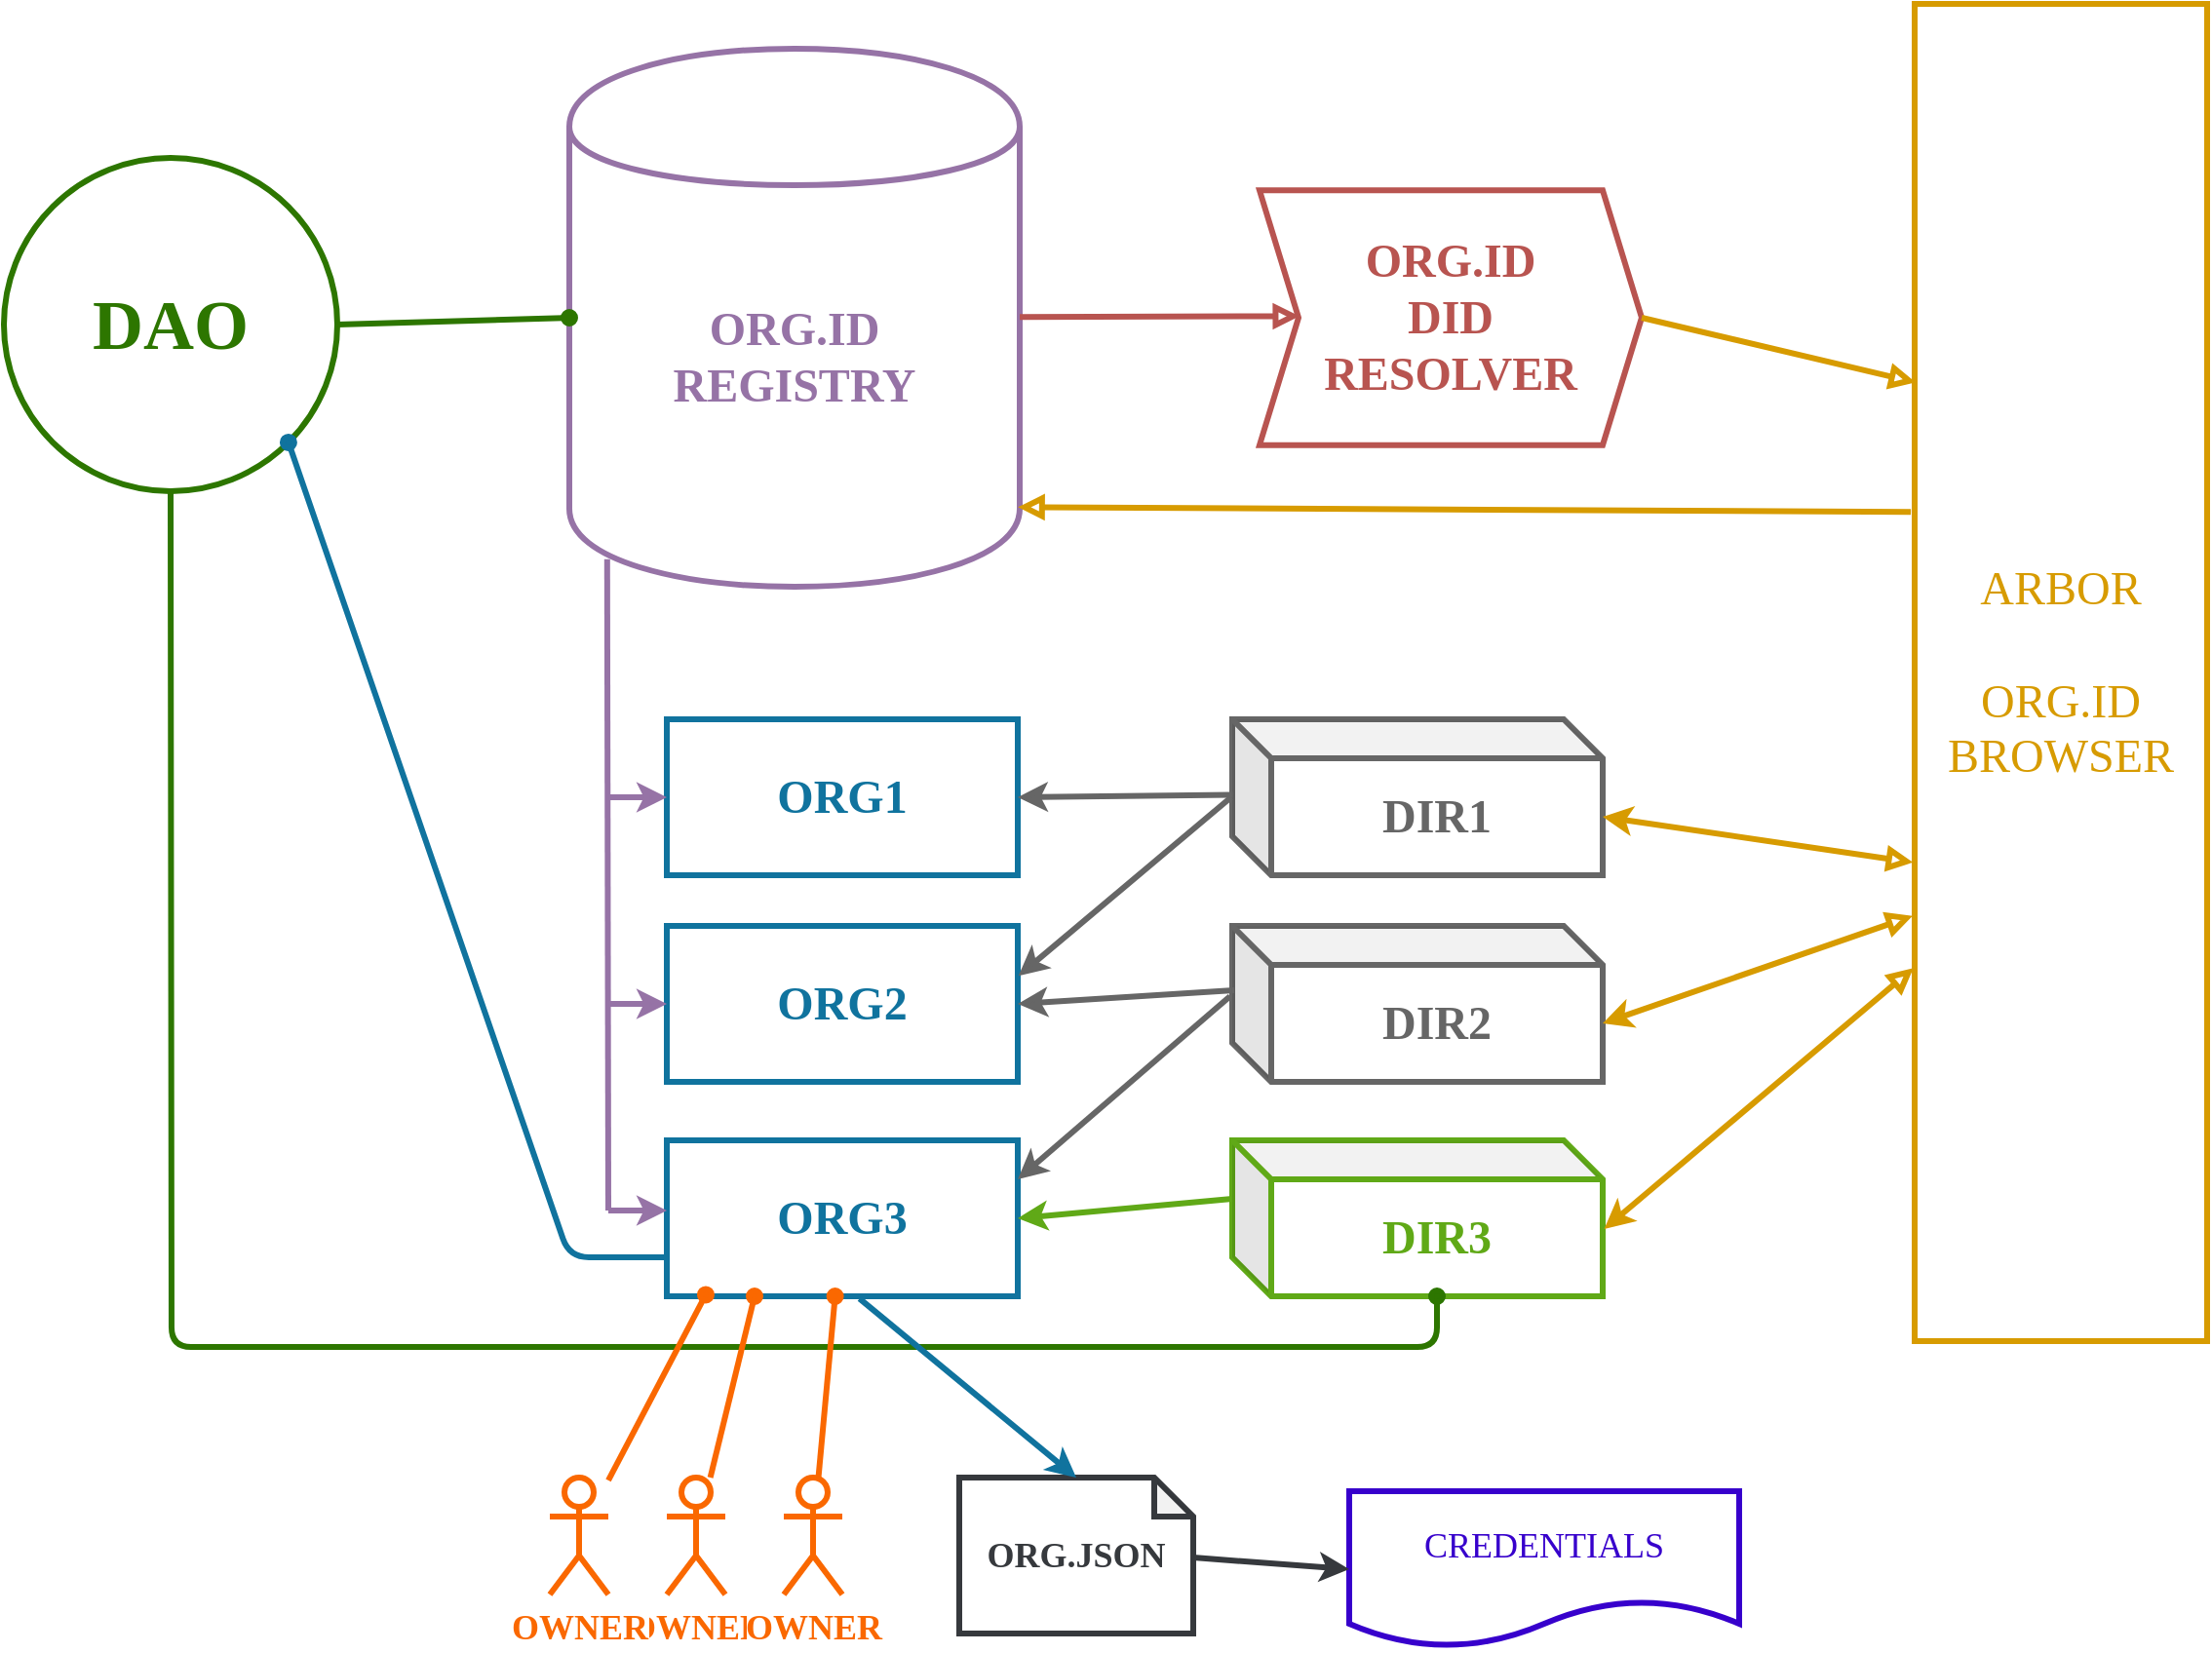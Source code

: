 <mxfile version="13.1.14"><diagram id="aywp4u1b_XEGGoO5XOb-" name="Page-1"><mxGraphModel dx="2234" dy="1163" grid="1" gridSize="10" guides="1" tooltips="1" connect="1" arrows="1" fold="1" page="1" pageScale="1" pageWidth="1169" pageHeight="827" math="0" shadow="0"><root><mxCell id="0"/><mxCell id="1" parent="0"/><mxCell id="o_Qp5G-Viq_qQYayNT5--1" value="&lt;div style=&quot;font-size: 24px&quot;&gt;ORG.ID&lt;/div&gt;&lt;div style=&quot;font-size: 24px&quot;&gt;REGISTRY&lt;br style=&quot;font-size: 24px&quot;&gt;&lt;/div&gt;" style="shape=cylinder;whiteSpace=wrap;html=1;boundedLbl=1;backgroundOutline=1;fillColor=none;strokeColor=#9673A6;strokeWidth=3;fontFamily=Oxygen Mono;fontSize=24;fontStyle=1;fontColor=#9673A6;" vertex="1" parent="1"><mxGeometry x="1320" y="94" width="231" height="276" as="geometry"/></mxCell><mxCell id="o_Qp5G-Viq_qQYayNT5--2" value="" style="endArrow=none;html=1;fontSize=24;fontColor=#9673A6;strokeWidth=3;strokeColor=#9673A6;entryX=0.084;entryY=0.949;entryDx=0;entryDy=0;entryPerimeter=0;fontFamily=Oxygen Mono;fontStyle=1" edge="1" parent="1" target="o_Qp5G-Viq_qQYayNT5--1"><mxGeometry width="50" height="50" relative="1" as="geometry"><mxPoint x="1340" y="690" as="sourcePoint"/><mxPoint x="1340" y="390" as="targetPoint"/></mxGeometry></mxCell><mxCell id="o_Qp5G-Viq_qQYayNT5--3" value="ORG1" style="rounded=0;whiteSpace=wrap;html=1;strokeColor=#10739E;strokeWidth=3;fillColor=none;fontFamily=Oxygen Mono;fontSize=24;fontColor=#10739E;fontStyle=1" vertex="1" parent="1"><mxGeometry x="1370" y="438" width="180" height="80" as="geometry"/></mxCell><mxCell id="o_Qp5G-Viq_qQYayNT5--4" value="ORG2" style="rounded=0;whiteSpace=wrap;html=1;strokeColor=#10739E;strokeWidth=3;fillColor=none;fontFamily=Oxygen Mono;fontSize=24;fontColor=#10739E;fontStyle=1" vertex="1" parent="1"><mxGeometry x="1370" y="544" width="180" height="80" as="geometry"/></mxCell><mxCell id="o_Qp5G-Viq_qQYayNT5--5" value="ORG3" style="rounded=0;whiteSpace=wrap;html=1;strokeColor=#10739E;strokeWidth=3;fillColor=none;fontFamily=Oxygen Mono;fontSize=24;fontColor=#10739E;fontStyle=1" vertex="1" parent="1"><mxGeometry x="1370" y="654" width="180" height="80" as="geometry"/></mxCell><mxCell id="o_Qp5G-Viq_qQYayNT5--6" value="" style="endArrow=classic;html=1;fontSize=24;fontColor=#10739E;strokeWidth=3;strokeColor=#9673A6;endFill=1;entryX=0;entryY=0.5;entryDx=0;entryDy=0;fontFamily=Oxygen Mono;fontStyle=1" edge="1" parent="1" target="o_Qp5G-Viq_qQYayNT5--3"><mxGeometry width="50" height="50" relative="1" as="geometry"><mxPoint x="1340" y="478" as="sourcePoint"/><mxPoint x="1289.4" y="500" as="targetPoint"/></mxGeometry></mxCell><mxCell id="o_Qp5G-Viq_qQYayNT5--7" value="" style="endArrow=classic;html=1;fontSize=24;fontColor=#10739E;strokeWidth=3;strokeColor=#9673A6;endFill=1;entryX=0;entryY=0.5;entryDx=0;entryDy=0;fontFamily=Oxygen Mono;fontStyle=1" edge="1" parent="1" target="o_Qp5G-Viq_qQYayNT5--4"><mxGeometry width="50" height="50" relative="1" as="geometry"><mxPoint x="1340" y="584" as="sourcePoint"/><mxPoint x="1289.4" y="544" as="targetPoint"/></mxGeometry></mxCell><mxCell id="o_Qp5G-Viq_qQYayNT5--8" value="" style="endArrow=classic;html=1;fontSize=24;fontColor=#10739E;strokeWidth=3;strokeColor=#9673A6;endFill=1;entryX=0;entryY=0.45;entryDx=0;entryDy=0;entryPerimeter=0;fontFamily=Oxygen Mono;fontStyle=1" edge="1" parent="1" target="o_Qp5G-Viq_qQYayNT5--5"><mxGeometry width="50" height="50" relative="1" as="geometry"><mxPoint x="1340" y="690" as="sourcePoint"/><mxPoint x="1279.4" y="570" as="targetPoint"/></mxGeometry></mxCell><mxCell id="o_Qp5G-Viq_qQYayNT5--9" value="DIR1" style="shape=cube;whiteSpace=wrap;html=1;boundedLbl=1;backgroundOutline=1;darkOpacity=0.05;darkOpacity2=0.1;strokeColor=#666666;strokeWidth=3;fillColor=none;fontFamily=Oxygen Mono;fontSize=24;fontColor=#666666;fontStyle=1" vertex="1" parent="1"><mxGeometry x="1660" y="438" width="190" height="80" as="geometry"/></mxCell><mxCell id="o_Qp5G-Viq_qQYayNT5--10" value="DIR2" style="shape=cube;whiteSpace=wrap;html=1;boundedLbl=1;backgroundOutline=1;darkOpacity=0.05;darkOpacity2=0.1;strokeColor=#666666;strokeWidth=3;fillColor=none;fontFamily=Oxygen Mono;fontSize=24;fontColor=#666666;fontStyle=1" vertex="1" parent="1"><mxGeometry x="1660" y="544" width="190" height="80" as="geometry"/></mxCell><mxCell id="o_Qp5G-Viq_qQYayNT5--11" value="DIR3" style="shape=cube;whiteSpace=wrap;html=1;boundedLbl=1;backgroundOutline=1;darkOpacity=0.05;darkOpacity2=0.1;strokeColor=#60A917;strokeWidth=3;fillColor=none;fontFamily=Oxygen Mono;fontSize=24;fontColor=#60A917;fontStyle=1" vertex="1" parent="1"><mxGeometry x="1660" y="654" width="190" height="80" as="geometry"/></mxCell><mxCell id="o_Qp5G-Viq_qQYayNT5--12" value="" style="endArrow=classic;html=1;fontSize=24;fontColor=#666666;strokeWidth=3;strokeColor=#666666;endFill=1;entryX=1;entryY=0.5;entryDx=0;entryDy=0;exitX=0.001;exitY=0.485;exitDx=0;exitDy=0;exitPerimeter=0;fontFamily=Oxygen Mono;fontStyle=1" edge="1" parent="1" source="o_Qp5G-Viq_qQYayNT5--9" target="o_Qp5G-Viq_qQYayNT5--3"><mxGeometry width="50" height="50" relative="1" as="geometry"><mxPoint x="1660" y="390" as="sourcePoint"/><mxPoint x="1380" y="488" as="targetPoint"/></mxGeometry></mxCell><mxCell id="o_Qp5G-Viq_qQYayNT5--13" value="" style="endArrow=classic;html=1;fontSize=24;fontColor=#666666;strokeWidth=3;strokeColor=#666666;endFill=1;entryX=1.002;entryY=0.321;entryDx=0;entryDy=0;exitX=-0.003;exitY=0.5;exitDx=0;exitDy=0;exitPerimeter=0;entryPerimeter=0;fontFamily=Oxygen Mono;fontStyle=1" edge="1" parent="1" source="o_Qp5G-Viq_qQYayNT5--9" target="o_Qp5G-Viq_qQYayNT5--4"><mxGeometry width="50" height="50" relative="1" as="geometry"><mxPoint x="1670.19" y="486.8" as="sourcePoint"/><mxPoint x="1560" y="488" as="targetPoint"/></mxGeometry></mxCell><mxCell id="o_Qp5G-Viq_qQYayNT5--14" value="" style="endArrow=classic;html=1;fontSize=24;fontColor=#666666;strokeWidth=3;strokeColor=#666666;endFill=1;entryX=1;entryY=0.5;entryDx=0;entryDy=0;fontFamily=Oxygen Mono;fontStyle=1" edge="1" parent="1" target="o_Qp5G-Viq_qQYayNT5--4"><mxGeometry width="50" height="50" relative="1" as="geometry"><mxPoint x="1661" y="577" as="sourcePoint"/><mxPoint x="1560" y="594" as="targetPoint"/></mxGeometry></mxCell><mxCell id="o_Qp5G-Viq_qQYayNT5--15" value="" style="endArrow=classic;html=1;fontSize=24;fontColor=#666666;strokeWidth=3;strokeColor=#60A917;endFill=1;entryX=1;entryY=0.5;entryDx=0;entryDy=0;exitX=0;exitY=0;exitDx=0;exitDy=30;exitPerimeter=0;fontFamily=Oxygen Mono;fontStyle=1" edge="1" parent="1" source="o_Qp5G-Viq_qQYayNT5--11" target="o_Qp5G-Viq_qQYayNT5--5"><mxGeometry width="50" height="50" relative="1" as="geometry"><mxPoint x="1669.43" y="488" as="sourcePoint"/><mxPoint x="1560.36" y="579.68" as="targetPoint"/></mxGeometry></mxCell><mxCell id="o_Qp5G-Viq_qQYayNT5--17" value="&lt;div&gt;ORG.ID&lt;/div&gt;&lt;div&gt;DID&lt;br&gt;&lt;/div&gt;&lt;div&gt;RESOLVER&lt;br&gt;&lt;/div&gt;" style="shape=step;perimeter=stepPerimeter;whiteSpace=wrap;html=1;fixedSize=1;strokeColor=#b85450;strokeWidth=3;fillColor=none;fontFamily=Oxygen Mono;fontSize=24;fontColor=#B85450;fontStyle=1" vertex="1" parent="1"><mxGeometry x="1674" y="166.66" width="196" height="130.67" as="geometry"/></mxCell><mxCell id="o_Qp5G-Viq_qQYayNT5--18" value="" style="endArrow=block;html=1;fontSize=24;fontColor=#10739E;strokeWidth=3;strokeColor=#B85450;endFill=0;fontFamily=Oxygen Mono;fontStyle=1;entryX=0.105;entryY=0.494;entryDx=0;entryDy=0;entryPerimeter=0;" edge="1" parent="1" source="o_Qp5G-Viq_qQYayNT5--1" target="o_Qp5G-Viq_qQYayNT5--17"><mxGeometry width="50" height="50" relative="1" as="geometry"><mxPoint x="1670.19" y="486.8" as="sourcePoint"/><mxPoint x="1650" y="210" as="targetPoint"/></mxGeometry></mxCell><mxCell id="o_Qp5G-Viq_qQYayNT5--19" value="ARBOR&lt;br&gt;&lt;br&gt;&lt;div&gt;ORG.ID&lt;/div&gt;&lt;div&gt;BROWSER&lt;br&gt;&lt;/div&gt;" style="rounded=0;whiteSpace=wrap;html=1;strokeColor=#d79b00;strokeWidth=3;fillColor=none;fontFamily=Oxygen Mono;fontSize=24;fontColor=#D79B00;" vertex="1" parent="1"><mxGeometry x="2010" y="71" width="150" height="686" as="geometry"/></mxCell><mxCell id="o_Qp5G-Viq_qQYayNT5--21" value="" style="endArrow=block;html=1;fontSize=24;fontColor=#D79B00;strokeWidth=3;strokeColor=#D79B00;endFill=0;entryX=0.003;entryY=0.283;entryDx=0;entryDy=0;fontFamily=Oxygen Mono;entryPerimeter=0;exitX=1;exitY=0.5;exitDx=0;exitDy=0;fontStyle=1" edge="1" parent="1" source="o_Qp5G-Viq_qQYayNT5--17" target="o_Qp5G-Viq_qQYayNT5--19"><mxGeometry width="50" height="50" relative="1" as="geometry"><mxPoint x="1561" y="241.998" as="sourcePoint"/><mxPoint x="1704" y="241.995" as="targetPoint"/></mxGeometry></mxCell><mxCell id="o_Qp5G-Viq_qQYayNT5--22" value="" style="endArrow=block;html=1;fontSize=24;fontColor=#D79B00;strokeWidth=3;strokeColor=#D79B00;endFill=0;fontFamily=Oxygen Mono;exitX=0;exitY=0;exitDx=190;exitDy=50;exitPerimeter=0;entryX=-0.006;entryY=0.642;entryDx=0;entryDy=0;entryPerimeter=0;fontStyle=1;startArrow=classic;startFill=1;" edge="1" parent="1" source="o_Qp5G-Viq_qQYayNT5--9" target="o_Qp5G-Viq_qQYayNT5--19"><mxGeometry width="50" height="50" relative="1" as="geometry"><mxPoint x="1890.0" y="489.995" as="sourcePoint"/><mxPoint x="2007" y="511" as="targetPoint"/></mxGeometry></mxCell><mxCell id="o_Qp5G-Viq_qQYayNT5--23" value="" style="endArrow=block;html=1;fontSize=24;fontColor=#D79B00;strokeWidth=3;strokeColor=#D79B00;endFill=0;entryX=-0.004;entryY=0.721;entryDx=0;entryDy=0;fontFamily=Oxygen Mono;entryPerimeter=0;exitX=1.004;exitY=0.569;exitDx=0;exitDy=0;exitPerimeter=0;fontStyle=1;startArrow=classic;startFill=1;" edge="1" parent="1" source="o_Qp5G-Viq_qQYayNT5--11" target="o_Qp5G-Viq_qQYayNT5--19"><mxGeometry width="50" height="50" relative="1" as="geometry"><mxPoint x="1890.0" y="251.995" as="sourcePoint"/><mxPoint x="2030.45" y="285.138" as="targetPoint"/></mxGeometry></mxCell><mxCell id="o_Qp5G-Viq_qQYayNT5--24" value="" style="endArrow=block;html=1;fontSize=24;fontColor=#D79B00;strokeWidth=3;strokeColor=#D79B00;endFill=0;fontFamily=Oxygen Mono;exitX=0;exitY=0;exitDx=190;exitDy=50;exitPerimeter=0;entryX=-0.007;entryY=0.682;entryDx=0;entryDy=0;entryPerimeter=0;fontStyle=1;startArrow=classic;startFill=1;" edge="1" parent="1" source="o_Qp5G-Viq_qQYayNT5--10" target="o_Qp5G-Viq_qQYayNT5--19"><mxGeometry width="50" height="50" relative="1" as="geometry"><mxPoint x="1900.0" y="261.995" as="sourcePoint"/><mxPoint x="2040.45" y="295.138" as="targetPoint"/></mxGeometry></mxCell><mxCell id="o_Qp5G-Viq_qQYayNT5--25" value="" style="endArrow=block;html=1;fontSize=24;fontColor=#D79B00;strokeWidth=3;strokeColor=#D79B00;endFill=0;entryX=0.996;entryY=0.852;entryDx=0;entryDy=0;fontFamily=Oxygen Mono;entryPerimeter=0;exitX=-0.013;exitY=0.38;exitDx=0;exitDy=0;exitPerimeter=0;fontStyle=1" edge="1" parent="1" source="o_Qp5G-Viq_qQYayNT5--19" target="o_Qp5G-Viq_qQYayNT5--1"><mxGeometry width="50" height="50" relative="1" as="geometry"><mxPoint x="1910.0" y="271.995" as="sourcePoint"/><mxPoint x="2050.45" y="305.138" as="targetPoint"/></mxGeometry></mxCell><mxCell id="o_Qp5G-Viq_qQYayNT5--26" value="DAO" style="ellipse;whiteSpace=wrap;html=1;aspect=fixed;strokeColor=#2D7600;strokeWidth=3;fillColor=none;fontFamily=Oxygen Mono;fontSize=36;fontColor=#2D7600;fontStyle=1" vertex="1" parent="1"><mxGeometry x="1030" y="150" width="171" height="171" as="geometry"/></mxCell><mxCell id="o_Qp5G-Viq_qQYayNT5--29" value="" style="endArrow=oval;html=1;fontSize=24;fontColor=#2D7600;strokeWidth=3;strokeColor=#2D7600;endFill=1;fontFamily=Oxygen Mono;fontStyle=1;entryX=0;entryY=0.5;entryDx=0;entryDy=0;exitX=1;exitY=0.5;exitDx=0;exitDy=0;" edge="1" parent="1" source="o_Qp5G-Viq_qQYayNT5--26" target="o_Qp5G-Viq_qQYayNT5--1"><mxGeometry width="50" height="50" relative="1" as="geometry"><mxPoint x="1037.33" y="437.998" as="sourcePoint"/><mxPoint x="1193.663" y="437.996" as="targetPoint"/></mxGeometry></mxCell><mxCell id="o_Qp5G-Viq_qQYayNT5--30" value="" style="endArrow=oval;html=1;fontSize=24;fontColor=#2D7600;strokeWidth=3;strokeColor=#2D7600;endFill=1;fontFamily=Oxygen Mono;fontStyle=1;exitX=0.5;exitY=1;exitDx=0;exitDy=0;entryX=0;entryY=0;entryDx=105;entryDy=80;entryPerimeter=0;" edge="1" parent="1" source="o_Qp5G-Viq_qQYayNT5--26" target="o_Qp5G-Viq_qQYayNT5--11"><mxGeometry width="50" height="50" relative="1" as="geometry"><mxPoint x="1211.0" y="245.5" as="sourcePoint"/><mxPoint x="1260" y="390" as="targetPoint"/><Array as="points"><mxPoint x="1116" y="760"/><mxPoint x="1765" y="760"/></Array></mxGeometry></mxCell><mxCell id="o_Qp5G-Viq_qQYayNT5--31" value="" style="endArrow=classic;html=1;fontSize=24;fontColor=#666666;strokeWidth=3;strokeColor=#666666;endFill=1;entryX=1;entryY=0.25;entryDx=0;entryDy=0;fontFamily=Oxygen Mono;fontStyle=1;exitX=-0.006;exitY=0.452;exitDx=0;exitDy=0;exitPerimeter=0;" edge="1" parent="1" source="o_Qp5G-Viq_qQYayNT5--10" target="o_Qp5G-Viq_qQYayNT5--5"><mxGeometry width="50" height="50" relative="1" as="geometry"><mxPoint x="1671" y="587.0" as="sourcePoint"/><mxPoint x="1560" y="594" as="targetPoint"/></mxGeometry></mxCell><mxCell id="o_Qp5G-Viq_qQYayNT5--32" value="" style="endArrow=oval;html=1;fontSize=24;fontColor=#10739E;strokeWidth=3;strokeColor=#10739E;endFill=1;fontFamily=Oxygen Mono;fontStyle=1;exitX=0;exitY=0.75;exitDx=0;exitDy=0;entryX=1;entryY=1;entryDx=0;entryDy=0;" edge="1" parent="1" source="o_Qp5G-Viq_qQYayNT5--5" target="o_Qp5G-Viq_qQYayNT5--26"><mxGeometry width="50" height="50" relative="1" as="geometry"><mxPoint x="1668.86" y="590.16" as="sourcePoint"/><mxPoint x="1230" y="520" as="targetPoint"/><Array as="points"><mxPoint x="1320" y="714"/></Array></mxGeometry></mxCell><mxCell id="o_Qp5G-Viq_qQYayNT5--33" value="OWNER" style="shape=umlActor;verticalLabelPosition=bottom;labelBackgroundColor=#ffffff;verticalAlign=top;html=1;outlineConnect=0;strokeColor=#FA6800;strokeWidth=3;fillColor=none;fontFamily=Oxygen Mono;fontSize=18;fontColor=#FA6800;fontStyle=1" vertex="1" parent="1"><mxGeometry x="1370" y="827" width="30" height="60" as="geometry"/></mxCell><mxCell id="o_Qp5G-Viq_qQYayNT5--38" value="" style="endArrow=oval;html=1;fontSize=24;fontColor=#FA6800;strokeWidth=3;strokeColor=#FA6800;endFill=1;entryX=0.25;entryY=1;entryDx=0;entryDy=0;fontFamily=Oxygen Mono;fontStyle=1;" edge="1" parent="1" source="o_Qp5G-Viq_qQYayNT5--33" target="o_Qp5G-Viq_qQYayNT5--5"><mxGeometry width="50" height="50" relative="1" as="geometry"><mxPoint x="1380" y="810" as="sourcePoint"/><mxPoint x="1380" y="700" as="targetPoint"/></mxGeometry></mxCell><mxCell id="o_Qp5G-Viq_qQYayNT5--39" value="OWNER" style="shape=umlActor;verticalLabelPosition=bottom;labelBackgroundColor=#ffffff;verticalAlign=top;html=1;outlineConnect=0;strokeColor=#FA6800;strokeWidth=3;fillColor=none;fontFamily=Oxygen Mono;fontSize=18;fontColor=#FA6800;fontStyle=1" vertex="1" parent="1"><mxGeometry x="1430" y="827" width="30" height="60" as="geometry"/></mxCell><mxCell id="o_Qp5G-Viq_qQYayNT5--40" value="OWNER" style="shape=umlActor;verticalLabelPosition=bottom;labelBackgroundColor=#ffffff;verticalAlign=top;html=1;outlineConnect=0;strokeColor=#FA6800;strokeWidth=3;fillColor=none;fontFamily=Oxygen Mono;fontSize=18;fontColor=#FA6800;fontStyle=1" vertex="1" parent="1"><mxGeometry x="1310" y="827" width="30" height="60" as="geometry"/></mxCell><mxCell id="o_Qp5G-Viq_qQYayNT5--41" value="" style="endArrow=oval;html=1;fontSize=24;fontColor=#FA6800;strokeWidth=3;strokeColor=#FA6800;endFill=1;fontFamily=Oxygen Mono;fontStyle=1;entryX=0.111;entryY=0.99;entryDx=0;entryDy=0;entryPerimeter=0;" edge="1" parent="1" source="o_Qp5G-Viq_qQYayNT5--40" target="o_Qp5G-Viq_qQYayNT5--5"><mxGeometry width="50" height="50" relative="1" as="geometry"><mxPoint x="1330" y="810" as="sourcePoint"/><mxPoint x="1396" y="736" as="targetPoint"/></mxGeometry></mxCell><mxCell id="o_Qp5G-Viq_qQYayNT5--42" value="" style="endArrow=oval;html=1;fontSize=24;fontColor=#FA6800;strokeWidth=3;strokeColor=#FA6800;endFill=1;fontFamily=Oxygen Mono;fontStyle=1;" edge="1" parent="1" source="o_Qp5G-Viq_qQYayNT5--39" target="o_Qp5G-Viq_qQYayNT5--5"><mxGeometry width="50" height="50" relative="1" as="geometry"><mxPoint x="1452" y="820" as="sourcePoint"/><mxPoint x="1435" y="754" as="targetPoint"/></mxGeometry></mxCell><mxCell id="o_Qp5G-Viq_qQYayNT5--43" value="ORG.JSON" style="shape=note;whiteSpace=wrap;html=1;backgroundOutline=1;darkOpacity=0.05;strokeColor=#36393d;strokeWidth=3;fillColor=none;fontFamily=Oxygen Mono;fontSize=18;size=20;fontColor=#36393D;fontStyle=1" vertex="1" parent="1"><mxGeometry x="1520" y="827" width="120" height="80" as="geometry"/></mxCell><mxCell id="o_Qp5G-Viq_qQYayNT5--44" value="" style="endArrow=classic;html=1;fontSize=24;fontColor=#666666;strokeWidth=3;strokeColor=#10739E;endFill=1;entryX=0.5;entryY=0;entryDx=0;entryDy=0;fontFamily=Oxygen Mono;fontStyle=1;entryPerimeter=0;exitX=0.549;exitY=1.015;exitDx=0;exitDy=0;exitPerimeter=0;" edge="1" parent="1" source="o_Qp5G-Viq_qQYayNT5--5" target="o_Qp5G-Viq_qQYayNT5--43"><mxGeometry width="50" height="50" relative="1" as="geometry"><mxPoint x="1500" y="780" as="sourcePoint"/><mxPoint x="1560" y="684" as="targetPoint"/></mxGeometry></mxCell><mxCell id="o_Qp5G-Viq_qQYayNT5--46" value="CREDENTIALS" style="shape=document;whiteSpace=wrap;html=1;boundedLbl=1;strokeColor=#3700CC;strokeWidth=3;fillColor=none;fontFamily=Oxygen Mono;fontSize=18;fontColor=#3700CC;" vertex="1" parent="1"><mxGeometry x="1720" y="834" width="200" height="80" as="geometry"/></mxCell><mxCell id="o_Qp5G-Viq_qQYayNT5--49" value="" style="endArrow=classic;html=1;fontSize=24;fontColor=#666666;strokeWidth=3;strokeColor=#36393D;endFill=1;fontFamily=Oxygen Mono;fontStyle=1;exitX=1;exitY=0.513;exitDx=0;exitDy=0;exitPerimeter=0;entryX=0;entryY=0.5;entryDx=0;entryDy=0;" edge="1" parent="1" source="o_Qp5G-Viq_qQYayNT5--43" target="o_Qp5G-Viq_qQYayNT5--46"><mxGeometry width="50" height="50" relative="1" as="geometry"><mxPoint x="1508.82" y="752.2" as="sourcePoint"/><mxPoint x="1690" y="830" as="targetPoint"/></mxGeometry></mxCell></root></mxGraphModel></diagram></mxfile>